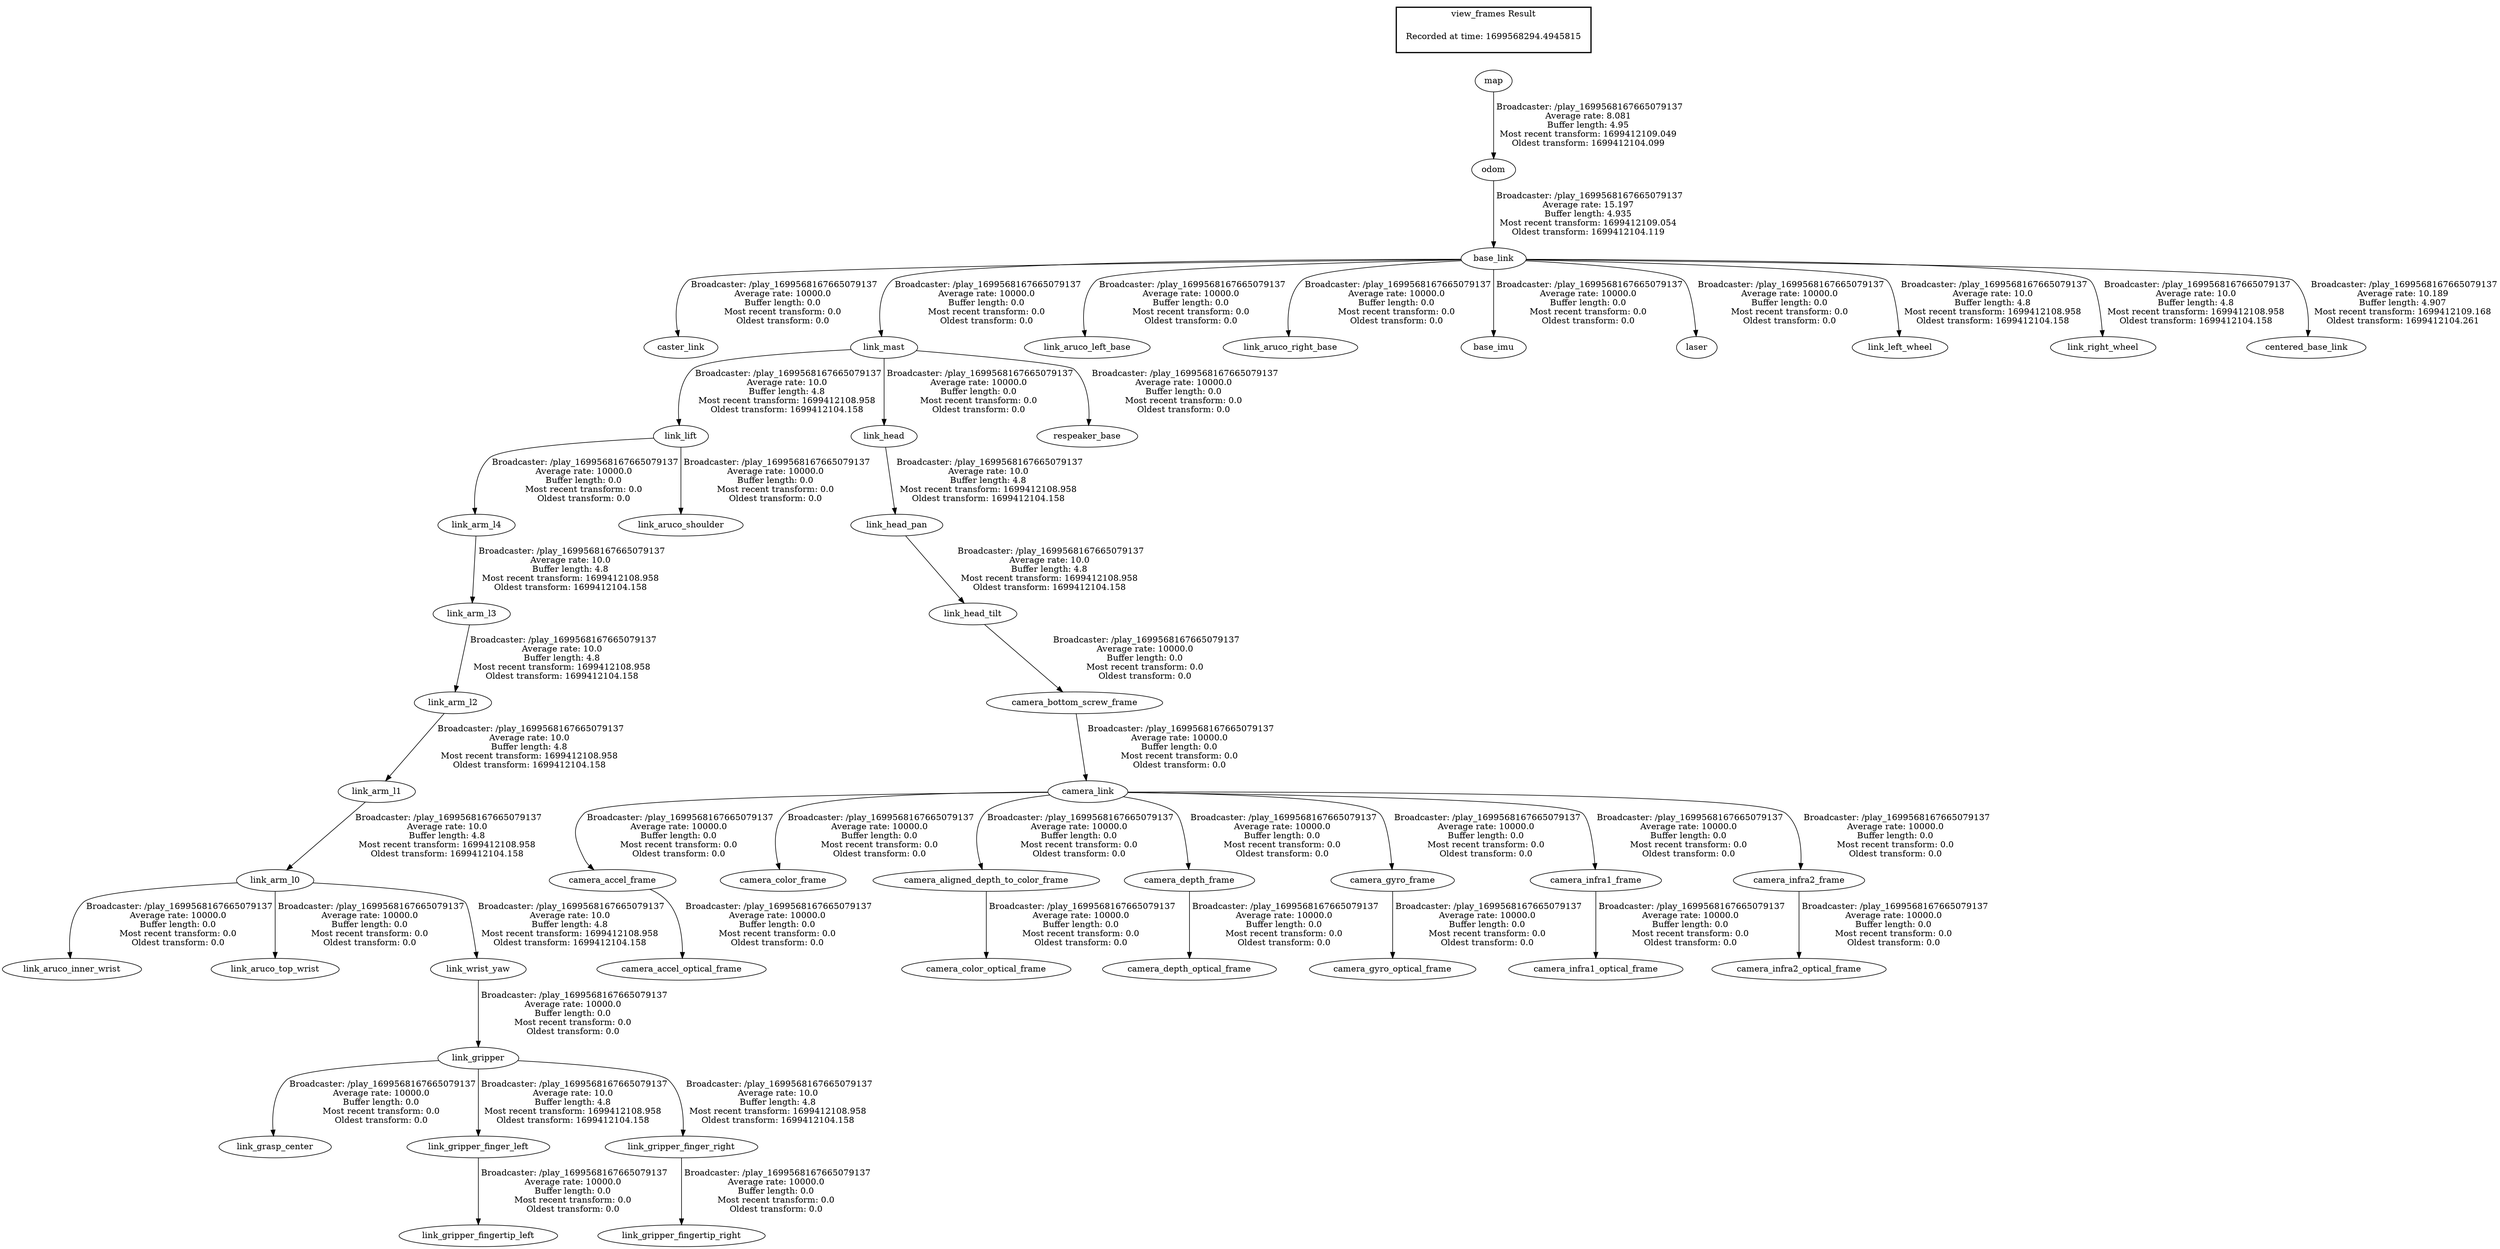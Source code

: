 digraph G {
"camera_link" -> "camera_accel_frame"[label=" Broadcaster: /play_1699568167665079137\nAverage rate: 10000.0\nBuffer length: 0.0\nMost recent transform: 0.0\nOldest transform: 0.0\n"];
"camera_bottom_screw_frame" -> "camera_link"[label=" Broadcaster: /play_1699568167665079137\nAverage rate: 10000.0\nBuffer length: 0.0\nMost recent transform: 0.0\nOldest transform: 0.0\n"];
"camera_accel_frame" -> "camera_accel_optical_frame"[label=" Broadcaster: /play_1699568167665079137\nAverage rate: 10000.0\nBuffer length: 0.0\nMost recent transform: 0.0\nOldest transform: 0.0\n"];
"camera_link" -> "camera_color_frame"[label=" Broadcaster: /play_1699568167665079137\nAverage rate: 10000.0\nBuffer length: 0.0\nMost recent transform: 0.0\nOldest transform: 0.0\n"];
"camera_aligned_depth_to_color_frame" -> "camera_color_optical_frame"[label=" Broadcaster: /play_1699568167665079137\nAverage rate: 10000.0\nBuffer length: 0.0\nMost recent transform: 0.0\nOldest transform: 0.0\n"];
"camera_link" -> "camera_depth_frame"[label=" Broadcaster: /play_1699568167665079137\nAverage rate: 10000.0\nBuffer length: 0.0\nMost recent transform: 0.0\nOldest transform: 0.0\n"];
"camera_depth_frame" -> "camera_depth_optical_frame"[label=" Broadcaster: /play_1699568167665079137\nAverage rate: 10000.0\nBuffer length: 0.0\nMost recent transform: 0.0\nOldest transform: 0.0\n"];
"camera_link" -> "camera_gyro_frame"[label=" Broadcaster: /play_1699568167665079137\nAverage rate: 10000.0\nBuffer length: 0.0\nMost recent transform: 0.0\nOldest transform: 0.0\n"];
"camera_gyro_frame" -> "camera_gyro_optical_frame"[label=" Broadcaster: /play_1699568167665079137\nAverage rate: 10000.0\nBuffer length: 0.0\nMost recent transform: 0.0\nOldest transform: 0.0\n"];
"camera_link" -> "camera_infra1_frame"[label=" Broadcaster: /play_1699568167665079137\nAverage rate: 10000.0\nBuffer length: 0.0\nMost recent transform: 0.0\nOldest transform: 0.0\n"];
"camera_infra1_frame" -> "camera_infra1_optical_frame"[label=" Broadcaster: /play_1699568167665079137\nAverage rate: 10000.0\nBuffer length: 0.0\nMost recent transform: 0.0\nOldest transform: 0.0\n"];
"camera_link" -> "camera_infra2_frame"[label=" Broadcaster: /play_1699568167665079137\nAverage rate: 10000.0\nBuffer length: 0.0\nMost recent transform: 0.0\nOldest transform: 0.0\n"];
"camera_infra2_frame" -> "camera_infra2_optical_frame"[label=" Broadcaster: /play_1699568167665079137\nAverage rate: 10000.0\nBuffer length: 0.0\nMost recent transform: 0.0\nOldest transform: 0.0\n"];
"link_head_tilt" -> "camera_bottom_screw_frame"[label=" Broadcaster: /play_1699568167665079137\nAverage rate: 10000.0\nBuffer length: 0.0\nMost recent transform: 0.0\nOldest transform: 0.0\n"];
"link_head_pan" -> "link_head_tilt"[label=" Broadcaster: /play_1699568167665079137\nAverage rate: 10.0\nBuffer length: 4.8\nMost recent transform: 1699412108.958\nOldest transform: 1699412104.158\n"];
"base_link" -> "caster_link"[label=" Broadcaster: /play_1699568167665079137\nAverage rate: 10000.0\nBuffer length: 0.0\nMost recent transform: 0.0\nOldest transform: 0.0\n"];
"odom" -> "base_link"[label=" Broadcaster: /play_1699568167665079137\nAverage rate: 15.197\nBuffer length: 4.935\nMost recent transform: 1699412109.054\nOldest transform: 1699412104.119\n"];
"link_lift" -> "link_arm_l4"[label=" Broadcaster: /play_1699568167665079137\nAverage rate: 10000.0\nBuffer length: 0.0\nMost recent transform: 0.0\nOldest transform: 0.0\n"];
"link_mast" -> "link_lift"[label=" Broadcaster: /play_1699568167665079137\nAverage rate: 10.0\nBuffer length: 4.8\nMost recent transform: 1699412108.958\nOldest transform: 1699412104.158\n"];
"link_arm_l0" -> "link_aruco_inner_wrist"[label=" Broadcaster: /play_1699568167665079137\nAverage rate: 10000.0\nBuffer length: 0.0\nMost recent transform: 0.0\nOldest transform: 0.0\n"];
"link_arm_l1" -> "link_arm_l0"[label=" Broadcaster: /play_1699568167665079137\nAverage rate: 10.0\nBuffer length: 4.8\nMost recent transform: 1699412108.958\nOldest transform: 1699412104.158\n"];
"base_link" -> "link_aruco_left_base"[label=" Broadcaster: /play_1699568167665079137\nAverage rate: 10000.0\nBuffer length: 0.0\nMost recent transform: 0.0\nOldest transform: 0.0\n"];
"base_link" -> "link_aruco_right_base"[label=" Broadcaster: /play_1699568167665079137\nAverage rate: 10000.0\nBuffer length: 0.0\nMost recent transform: 0.0\nOldest transform: 0.0\n"];
"link_lift" -> "link_aruco_shoulder"[label=" Broadcaster: /play_1699568167665079137\nAverage rate: 10000.0\nBuffer length: 0.0\nMost recent transform: 0.0\nOldest transform: 0.0\n"];
"link_arm_l0" -> "link_aruco_top_wrist"[label=" Broadcaster: /play_1699568167665079137\nAverage rate: 10000.0\nBuffer length: 0.0\nMost recent transform: 0.0\nOldest transform: 0.0\n"];
"base_link" -> "base_imu"[label=" Broadcaster: /play_1699568167665079137\nAverage rate: 10000.0\nBuffer length: 0.0\nMost recent transform: 0.0\nOldest transform: 0.0\n"];
"link_gripper" -> "link_grasp_center"[label=" Broadcaster: /play_1699568167665079137\nAverage rate: 10000.0\nBuffer length: 0.0\nMost recent transform: 0.0\nOldest transform: 0.0\n"];
"link_wrist_yaw" -> "link_gripper"[label=" Broadcaster: /play_1699568167665079137\nAverage rate: 10000.0\nBuffer length: 0.0\nMost recent transform: 0.0\nOldest transform: 0.0\n"];
"link_arm_l0" -> "link_wrist_yaw"[label=" Broadcaster: /play_1699568167665079137\nAverage rate: 10.0\nBuffer length: 4.8\nMost recent transform: 1699412108.958\nOldest transform: 1699412104.158\n"];
"link_gripper_finger_left" -> "link_gripper_fingertip_left"[label=" Broadcaster: /play_1699568167665079137\nAverage rate: 10000.0\nBuffer length: 0.0\nMost recent transform: 0.0\nOldest transform: 0.0\n"];
"link_gripper" -> "link_gripper_finger_left"[label=" Broadcaster: /play_1699568167665079137\nAverage rate: 10.0\nBuffer length: 4.8\nMost recent transform: 1699412108.958\nOldest transform: 1699412104.158\n"];
"link_gripper_finger_right" -> "link_gripper_fingertip_right"[label=" Broadcaster: /play_1699568167665079137\nAverage rate: 10000.0\nBuffer length: 0.0\nMost recent transform: 0.0\nOldest transform: 0.0\n"];
"link_gripper" -> "link_gripper_finger_right"[label=" Broadcaster: /play_1699568167665079137\nAverage rate: 10.0\nBuffer length: 4.8\nMost recent transform: 1699412108.958\nOldest transform: 1699412104.158\n"];
"link_mast" -> "link_head"[label=" Broadcaster: /play_1699568167665079137\nAverage rate: 10000.0\nBuffer length: 0.0\nMost recent transform: 0.0\nOldest transform: 0.0\n"];
"base_link" -> "link_mast"[label=" Broadcaster: /play_1699568167665079137\nAverage rate: 10000.0\nBuffer length: 0.0\nMost recent transform: 0.0\nOldest transform: 0.0\n"];
"base_link" -> "laser"[label=" Broadcaster: /play_1699568167665079137\nAverage rate: 10000.0\nBuffer length: 0.0\nMost recent transform: 0.0\nOldest transform: 0.0\n"];
"link_mast" -> "respeaker_base"[label=" Broadcaster: /play_1699568167665079137\nAverage rate: 10000.0\nBuffer length: 0.0\nMost recent transform: 0.0\nOldest transform: 0.0\n"];
"camera_link" -> "camera_aligned_depth_to_color_frame"[label=" Broadcaster: /play_1699568167665079137\nAverage rate: 10000.0\nBuffer length: 0.0\nMost recent transform: 0.0\nOldest transform: 0.0\n"];
"map" -> "odom"[label=" Broadcaster: /play_1699568167665079137\nAverage rate: 8.081\nBuffer length: 4.95\nMost recent transform: 1699412109.049\nOldest transform: 1699412104.099\n"];
"link_arm_l2" -> "link_arm_l1"[label=" Broadcaster: /play_1699568167665079137\nAverage rate: 10.0\nBuffer length: 4.8\nMost recent transform: 1699412108.958\nOldest transform: 1699412104.158\n"];
"link_arm_l3" -> "link_arm_l2"[label=" Broadcaster: /play_1699568167665079137\nAverage rate: 10.0\nBuffer length: 4.8\nMost recent transform: 1699412108.958\nOldest transform: 1699412104.158\n"];
"link_arm_l4" -> "link_arm_l3"[label=" Broadcaster: /play_1699568167665079137\nAverage rate: 10.0\nBuffer length: 4.8\nMost recent transform: 1699412108.958\nOldest transform: 1699412104.158\n"];
"link_head" -> "link_head_pan"[label=" Broadcaster: /play_1699568167665079137\nAverage rate: 10.0\nBuffer length: 4.8\nMost recent transform: 1699412108.958\nOldest transform: 1699412104.158\n"];
"base_link" -> "link_left_wheel"[label=" Broadcaster: /play_1699568167665079137\nAverage rate: 10.0\nBuffer length: 4.8\nMost recent transform: 1699412108.958\nOldest transform: 1699412104.158\n"];
"base_link" -> "link_right_wheel"[label=" Broadcaster: /play_1699568167665079137\nAverage rate: 10.0\nBuffer length: 4.8\nMost recent transform: 1699412108.958\nOldest transform: 1699412104.158\n"];
"base_link" -> "centered_base_link"[label=" Broadcaster: /play_1699568167665079137\nAverage rate: 10.189\nBuffer length: 4.907\nMost recent transform: 1699412109.168\nOldest transform: 1699412104.261\n"];
edge [style=invis];
 subgraph cluster_legend { style=bold; color=black; label ="view_frames Result";
"Recorded at time: 1699568294.4945815"[ shape=plaintext ] ;
}->"map";
}